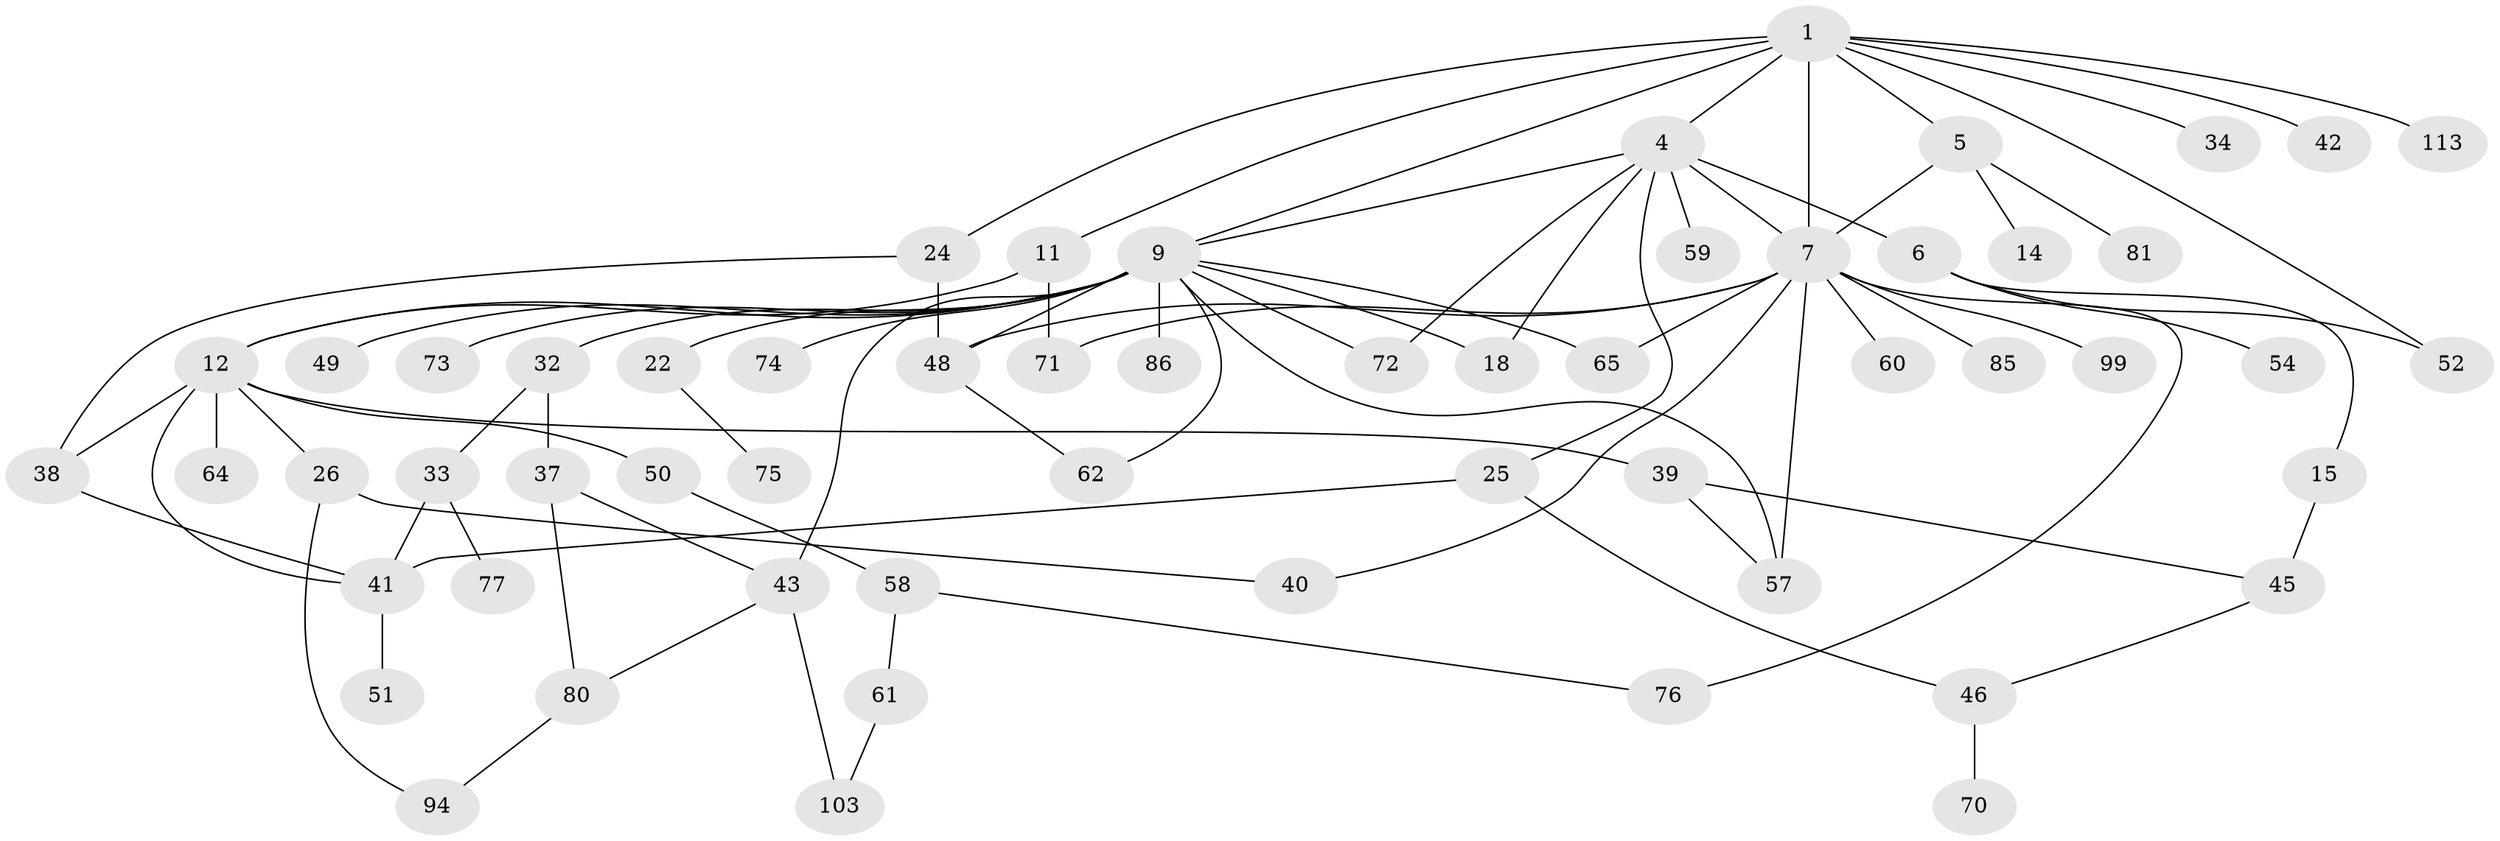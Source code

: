 // original degree distribution, {5: 0.043478260869565216, 6: 0.02608695652173913, 4: 0.11304347826086956, 8: 0.008695652173913044, 9: 0.008695652173913044, 3: 0.22608695652173913, 1: 0.3391304347826087, 2: 0.22608695652173913, 7: 0.008695652173913044}
// Generated by graph-tools (version 1.1) at 2025/13/03/09/25 04:13:30]
// undirected, 57 vertices, 82 edges
graph export_dot {
graph [start="1"]
  node [color=gray90,style=filled];
  1 [super="+21+3+2"];
  4 [super="+8"];
  5;
  6;
  7 [super="+17+30+53+29+91"];
  9 [super="+10+19+55+16+27"];
  11 [super="+13"];
  12 [super="+31+23+68"];
  14;
  15;
  18 [super="+90"];
  22 [super="+100"];
  24;
  25 [super="+28"];
  26;
  32;
  33;
  34 [super="+111"];
  37;
  38 [super="+92+114"];
  39 [super="+89+105"];
  40 [super="+44+102"];
  41 [super="+56"];
  42 [super="+93"];
  43 [super="+88+109"];
  45 [super="+107"];
  46;
  48;
  49 [super="+108"];
  50 [super="+69"];
  51;
  52 [super="+83"];
  54;
  57 [super="+87"];
  58;
  59 [super="+95"];
  60;
  61;
  62 [super="+63"];
  64;
  65 [super="+79"];
  70;
  71;
  72;
  73;
  74 [super="+110"];
  75;
  76 [super="+98"];
  77;
  80 [super="+84"];
  81;
  85;
  86;
  94;
  99;
  103;
  113;
  1 -- 11;
  1 -- 113;
  1 -- 52;
  1 -- 5;
  1 -- 42;
  1 -- 34;
  1 -- 4;
  1 -- 24;
  1 -- 9 [weight=2];
  1 -- 7;
  4 -- 6;
  4 -- 7;
  4 -- 9;
  4 -- 18;
  4 -- 72;
  4 -- 25;
  4 -- 59;
  5 -- 14;
  5 -- 81;
  5 -- 7;
  6 -- 15;
  6 -- 54;
  6 -- 52;
  7 -- 99;
  7 -- 40;
  7 -- 65;
  7 -- 71;
  7 -- 76;
  7 -- 48;
  7 -- 85;
  7 -- 57 [weight=2];
  7 -- 60;
  9 -- 12 [weight=2];
  9 -- 57;
  9 -- 73;
  9 -- 18;
  9 -- 43 [weight=2];
  9 -- 48;
  9 -- 22;
  9 -- 65;
  9 -- 74;
  9 -- 72;
  9 -- 62;
  9 -- 32;
  9 -- 49;
  9 -- 86;
  11 -- 71;
  11 -- 12;
  12 -- 64;
  12 -- 50;
  12 -- 38;
  12 -- 26;
  12 -- 39;
  12 -- 41;
  15 -- 45;
  22 -- 75;
  24 -- 48;
  24 -- 38;
  25 -- 46;
  25 -- 41;
  26 -- 40;
  26 -- 94;
  32 -- 33;
  32 -- 37;
  33 -- 77;
  33 -- 41;
  37 -- 43;
  37 -- 80;
  38 -- 41;
  39 -- 45;
  39 -- 57;
  41 -- 51;
  43 -- 80;
  43 -- 103;
  45 -- 46;
  46 -- 70;
  48 -- 62;
  50 -- 58;
  58 -- 61;
  58 -- 76;
  61 -- 103;
  80 -- 94;
}
